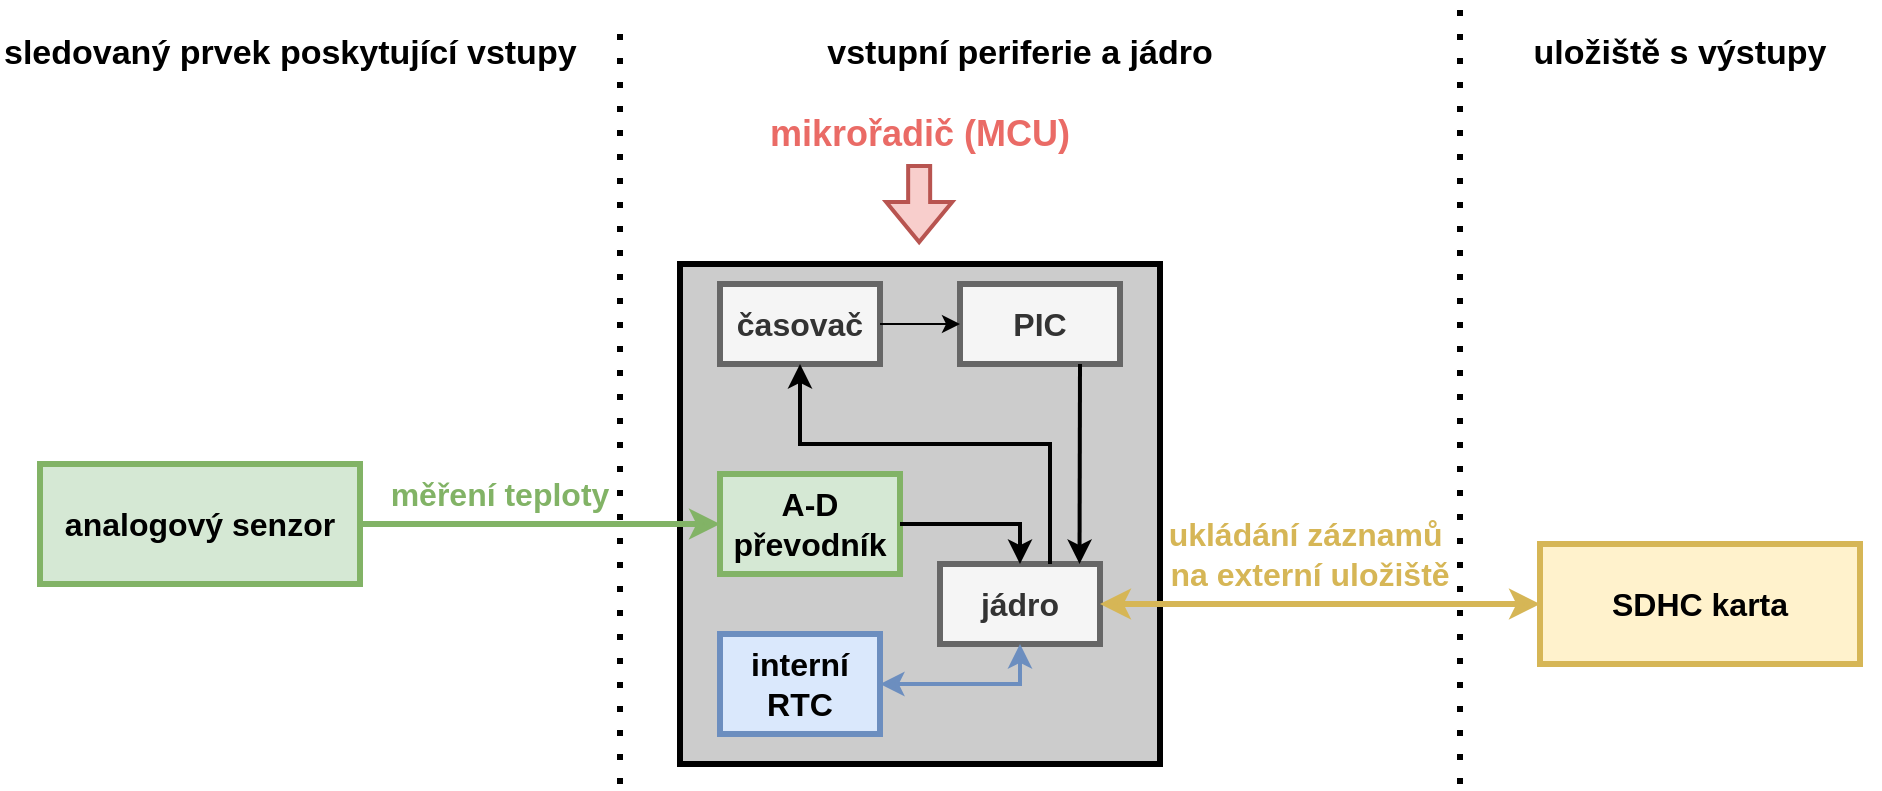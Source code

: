 <mxfile version="26.0.16">
  <diagram name="Page-1" id="1f4frj1IumFev-JVh3TB">
    <mxGraphModel dx="989" dy="577" grid="1" gridSize="10" guides="1" tooltips="1" connect="1" arrows="1" fold="1" page="1" pageScale="1" pageWidth="1169" pageHeight="827" math="0" shadow="0">
      <root>
        <mxCell id="0" />
        <mxCell id="1" parent="0" />
        <mxCell id="nnQvtGdqVhCBiGd7Ad1P-1" value="" style="rounded=0;whiteSpace=wrap;html=1;strokeColor=#000000;strokeWidth=3;fillColor=#CCCCCC;" parent="1" vertex="1">
          <mxGeometry x="460" y="250" width="240" height="250" as="geometry" />
        </mxCell>
        <mxCell id="nnQvtGdqVhCBiGd7Ad1P-2" value="&lt;font style=&quot;font-size: 16px;&quot;&gt;&lt;b style=&quot;&quot;&gt;analogový senzor&lt;/b&gt;&lt;/font&gt;" style="rounded=0;whiteSpace=wrap;html=1;fillColor=#d5e8d4;strokeColor=#82b366;strokeWidth=3;" parent="1" vertex="1">
          <mxGeometry x="140" y="350" width="160" height="60" as="geometry" />
        </mxCell>
        <mxCell id="nnQvtGdqVhCBiGd7Ad1P-3" value="" style="endArrow=classic;html=1;rounded=0;entryX=0;entryY=0.5;entryDx=0;entryDy=0;exitX=1;exitY=0.5;exitDx=0;exitDy=0;fillColor=#d5e8d4;strokeColor=#82b366;strokeWidth=3;" parent="1" source="nnQvtGdqVhCBiGd7Ad1P-2" target="nnQvtGdqVhCBiGd7Ad1P-4" edge="1">
          <mxGeometry width="50" height="50" relative="1" as="geometry">
            <mxPoint x="220" y="450" as="sourcePoint" />
            <mxPoint x="380" y="430" as="targetPoint" />
          </mxGeometry>
        </mxCell>
        <mxCell id="nnQvtGdqVhCBiGd7Ad1P-4" value="&lt;font style=&quot;font-size: 16px;&quot;&gt;&lt;b style=&quot;&quot;&gt;A-D&lt;/b&gt;&lt;/font&gt;&lt;div&gt;&lt;font style=&quot;font-size: 16px;&quot;&gt;&lt;b style=&quot;&quot;&gt;převodník&lt;/b&gt;&lt;/font&gt;&lt;/div&gt;" style="rounded=0;whiteSpace=wrap;html=1;fillColor=#d5e8d4;strokeColor=#82b366;strokeWidth=3;" parent="1" vertex="1">
          <mxGeometry x="480" y="355" width="90" height="50" as="geometry" />
        </mxCell>
        <mxCell id="nnQvtGdqVhCBiGd7Ad1P-7" value="&lt;b style=&quot;&quot;&gt;&lt;font style=&quot;font-size: 16px;&quot;&gt;interní&lt;/font&gt;&lt;/b&gt;&lt;div&gt;&lt;b style=&quot;&quot;&gt;&lt;font style=&quot;font-size: 16px;&quot;&gt;RTC&lt;/font&gt;&lt;/b&gt;&lt;/div&gt;" style="rounded=0;whiteSpace=wrap;html=1;fillColor=#dae8fc;strokeColor=#6c8ebf;strokeWidth=3;" parent="1" vertex="1">
          <mxGeometry x="480" y="435" width="80" height="50" as="geometry" />
        </mxCell>
        <mxCell id="nnQvtGdqVhCBiGd7Ad1P-9" value="&lt;font style=&quot;font-size: 16px;&quot;&gt;&lt;b style=&quot;&quot;&gt;SDHC karta&lt;/b&gt;&lt;/font&gt;" style="rounded=0;whiteSpace=wrap;html=1;fillColor=#fff2cc;strokeColor=#d6b656;strokeWidth=3;" parent="1" vertex="1">
          <mxGeometry x="890" y="390" width="160" height="60" as="geometry" />
        </mxCell>
        <mxCell id="nnQvtGdqVhCBiGd7Ad1P-11" value="&lt;font style=&quot;font-size: 16px;&quot;&gt;&lt;b style=&quot;&quot;&gt;jádro&lt;/b&gt;&lt;/font&gt;" style="rounded=0;whiteSpace=wrap;html=1;fillColor=#f5f5f5;fontColor=#333333;strokeColor=#666666;strokeWidth=3;" parent="1" vertex="1">
          <mxGeometry x="590" y="400" width="80" height="40" as="geometry" />
        </mxCell>
        <mxCell id="nnQvtGdqVhCBiGd7Ad1P-12" value="" style="endArrow=classic;html=1;rounded=0;exitX=1;exitY=0.5;exitDx=0;exitDy=0;entryX=0.5;entryY=0;entryDx=0;entryDy=0;strokeWidth=2;" parent="1" source="nnQvtGdqVhCBiGd7Ad1P-4" target="nnQvtGdqVhCBiGd7Ad1P-11" edge="1">
          <mxGeometry width="50" height="50" relative="1" as="geometry">
            <mxPoint x="590" y="410" as="sourcePoint" />
            <mxPoint x="640" y="360" as="targetPoint" />
            <Array as="points">
              <mxPoint x="630" y="380" />
            </Array>
          </mxGeometry>
        </mxCell>
        <mxCell id="nnQvtGdqVhCBiGd7Ad1P-13" value="" style="endArrow=classic;html=1;rounded=0;exitX=1;exitY=0.5;exitDx=0;exitDy=0;entryX=0.5;entryY=1;entryDx=0;entryDy=0;startArrow=classic;startFill=1;fillColor=#dae8fc;strokeColor=#6c8ebf;strokeWidth=2;" parent="1" source="nnQvtGdqVhCBiGd7Ad1P-7" target="nnQvtGdqVhCBiGd7Ad1P-11" edge="1">
          <mxGeometry width="50" height="50" relative="1" as="geometry">
            <mxPoint x="590" y="410" as="sourcePoint" />
            <mxPoint x="640" y="360" as="targetPoint" />
            <Array as="points">
              <mxPoint x="630" y="460" />
            </Array>
          </mxGeometry>
        </mxCell>
        <mxCell id="nnQvtGdqVhCBiGd7Ad1P-15" value="&lt;font style=&quot;font-size: 16px;&quot;&gt;&lt;b style=&quot;&quot;&gt;časovač&lt;/b&gt;&lt;/font&gt;" style="rounded=0;whiteSpace=wrap;html=1;fillColor=#f5f5f5;fontColor=#333333;strokeColor=#666666;strokeWidth=3;" parent="1" vertex="1">
          <mxGeometry x="480" y="260" width="80" height="40" as="geometry" />
        </mxCell>
        <mxCell id="nnQvtGdqVhCBiGd7Ad1P-17" style="edgeStyle=orthogonalEdgeStyle;rounded=0;orthogonalLoop=1;jettySize=auto;html=1;exitX=0.5;exitY=1;exitDx=0;exitDy=0;startArrow=classic;startFill=1;endArrow=none;endFill=1;strokeWidth=2;" parent="1" source="nnQvtGdqVhCBiGd7Ad1P-15" edge="1">
          <mxGeometry relative="1" as="geometry">
            <mxPoint x="515" y="320.0" as="sourcePoint" />
            <mxPoint x="645" y="400" as="targetPoint" />
            <Array as="points">
              <mxPoint x="520" y="340" />
              <mxPoint x="645" y="340" />
            </Array>
          </mxGeometry>
        </mxCell>
        <mxCell id="nnQvtGdqVhCBiGd7Ad1P-24" value="&lt;font style=&quot;font-size: 16px;&quot;&gt;&lt;b style=&quot;&quot;&gt;PIC&lt;/b&gt;&lt;/font&gt;" style="rounded=0;whiteSpace=wrap;html=1;fillColor=#f5f5f5;fontColor=#333333;strokeColor=#666666;strokeWidth=3;" parent="1" vertex="1">
          <mxGeometry x="600" y="260" width="80" height="40" as="geometry" />
        </mxCell>
        <mxCell id="nnQvtGdqVhCBiGd7Ad1P-25" value="" style="endArrow=classic;html=1;rounded=0;exitX=1;exitY=0.5;exitDx=0;exitDy=0;entryX=0;entryY=0.5;entryDx=0;entryDy=0;" parent="1" source="nnQvtGdqVhCBiGd7Ad1P-15" target="nnQvtGdqVhCBiGd7Ad1P-24" edge="1">
          <mxGeometry width="50" height="50" relative="1" as="geometry">
            <mxPoint x="620" y="410" as="sourcePoint" />
            <mxPoint x="670" y="360" as="targetPoint" />
          </mxGeometry>
        </mxCell>
        <mxCell id="nnQvtGdqVhCBiGd7Ad1P-26" value="" style="endArrow=classic;html=1;rounded=0;exitX=0.75;exitY=1;exitDx=0;exitDy=0;entryX=0.872;entryY=-0.001;entryDx=0;entryDy=0;entryPerimeter=0;strokeWidth=2;" parent="1" source="nnQvtGdqVhCBiGd7Ad1P-24" target="nnQvtGdqVhCBiGd7Ad1P-11" edge="1">
          <mxGeometry width="50" height="50" relative="1" as="geometry">
            <mxPoint x="570" y="310" as="sourcePoint" />
            <mxPoint x="610" y="310" as="targetPoint" />
          </mxGeometry>
        </mxCell>
        <mxCell id="nnQvtGdqVhCBiGd7Ad1P-28" value="" style="shape=flexArrow;endArrow=classic;html=1;rounded=0;strokeColor=#b85450;strokeWidth=2;fillColor=#f8cecc;" parent="1" edge="1">
          <mxGeometry width="50" height="50" relative="1" as="geometry">
            <mxPoint x="579.58" y="200" as="sourcePoint" />
            <mxPoint x="579.58" y="240" as="targetPoint" />
          </mxGeometry>
        </mxCell>
        <mxCell id="nnQvtGdqVhCBiGd7Ad1P-29" value="&lt;b&gt;&lt;font style=&quot;font-size: 18px; color: rgb(234, 107, 102);&quot;&gt;mikrořadič (MCU)&lt;/font&gt;&lt;/b&gt;" style="text;html=1;align=center;verticalAlign=middle;whiteSpace=wrap;rounded=0;" parent="1" vertex="1">
          <mxGeometry x="490" y="170" width="180" height="30" as="geometry" />
        </mxCell>
        <mxCell id="nnQvtGdqVhCBiGd7Ad1P-31" value="&lt;font style=&quot;font-size: 16px;&quot;&gt;&lt;b style=&quot;&quot;&gt;měření teploty&lt;/b&gt;&lt;/font&gt;" style="text;html=1;align=center;verticalAlign=middle;whiteSpace=wrap;rounded=0;fillColor=none;strokeColor=none;fontColor=#82B366;" parent="1" vertex="1">
          <mxGeometry x="290" y="350" width="160" height="30" as="geometry" />
        </mxCell>
        <mxCell id="nnQvtGdqVhCBiGd7Ad1P-33" value="" style="endArrow=classic;startArrow=classic;html=1;rounded=0;entryX=0;entryY=0.5;entryDx=0;entryDy=0;fillColor=#fff2cc;strokeColor=#d6b656;strokeWidth=3;" parent="1" target="nnQvtGdqVhCBiGd7Ad1P-9" edge="1">
          <mxGeometry width="50" height="50" relative="1" as="geometry">
            <mxPoint x="670" y="420" as="sourcePoint" />
            <mxPoint x="620" y="370" as="targetPoint" />
          </mxGeometry>
        </mxCell>
        <mxCell id="nnQvtGdqVhCBiGd7Ad1P-34" value="&lt;font style=&quot;color: rgb(214, 182, 86); font-size: 16px;&quot;&gt;&lt;b style=&quot;&quot;&gt;&lt;font style=&quot;&quot;&gt;ukládání&amp;nbsp;&lt;/font&gt;&lt;span style=&quot;background-color: transparent;&quot;&gt;záznamů&amp;nbsp;&lt;/span&gt;&lt;/b&gt;&lt;/font&gt;&lt;div&gt;&lt;font style=&quot;color: rgb(214, 182, 86); font-size: 16px;&quot;&gt;&lt;b style=&quot;&quot;&gt;&lt;span style=&quot;background-color: transparent;&quot;&gt;na externí uložiště&lt;/span&gt;&lt;/b&gt;&lt;/font&gt;&lt;/div&gt;" style="text;html=1;align=center;verticalAlign=middle;whiteSpace=wrap;rounded=0;fillColor=none;strokeColor=none;fontColor=#82B366;" parent="1" vertex="1">
          <mxGeometry x="700" y="370" width="150" height="50" as="geometry" />
        </mxCell>
        <mxCell id="BQqC8ixx6dhgrJm7TBwu-1" value="" style="endArrow=none;dashed=1;html=1;dashPattern=1 3;strokeWidth=3;rounded=0;" parent="1" edge="1">
          <mxGeometry width="50" height="50" relative="1" as="geometry">
            <mxPoint x="430" y="510" as="sourcePoint" />
            <mxPoint x="430" y="130" as="targetPoint" />
          </mxGeometry>
        </mxCell>
        <mxCell id="BQqC8ixx6dhgrJm7TBwu-3" value="&lt;font style=&quot;font-size: 17px;&quot;&gt;&lt;b style=&quot;&quot;&gt;sledovaný prvek poskytující vstupy&lt;/b&gt;&lt;/font&gt;" style="text;html=1;align=left;verticalAlign=middle;whiteSpace=wrap;rounded=0;" parent="1" vertex="1">
          <mxGeometry x="120" y="130" width="310" height="30" as="geometry" />
        </mxCell>
        <mxCell id="BQqC8ixx6dhgrJm7TBwu-4" value="&lt;font style=&quot;font-size: 17px;&quot;&gt;&lt;b style=&quot;&quot;&gt;vstupní periferie a jádro&lt;/b&gt;&lt;/font&gt;" style="text;html=1;align=center;verticalAlign=middle;whiteSpace=wrap;rounded=0;" parent="1" vertex="1">
          <mxGeometry x="450" y="130" width="360" height="30" as="geometry" />
        </mxCell>
        <mxCell id="BQqC8ixx6dhgrJm7TBwu-5" value="&lt;font style=&quot;font-size: 17px;&quot;&gt;&lt;b style=&quot;&quot;&gt;uložiště s výstupy&lt;/b&gt;&lt;/font&gt;" style="text;html=1;align=center;verticalAlign=middle;whiteSpace=wrap;rounded=0;" parent="1" vertex="1">
          <mxGeometry x="860" y="130" width="200" height="30" as="geometry" />
        </mxCell>
        <mxCell id="eKR3VtxVfhDATThSYPr6-1" value="" style="endArrow=none;dashed=1;html=1;dashPattern=1 3;strokeWidth=3;rounded=0;" edge="1" parent="1">
          <mxGeometry width="50" height="50" relative="1" as="geometry">
            <mxPoint x="850" y="510" as="sourcePoint" />
            <mxPoint x="850" y="120" as="targetPoint" />
          </mxGeometry>
        </mxCell>
      </root>
    </mxGraphModel>
  </diagram>
</mxfile>
